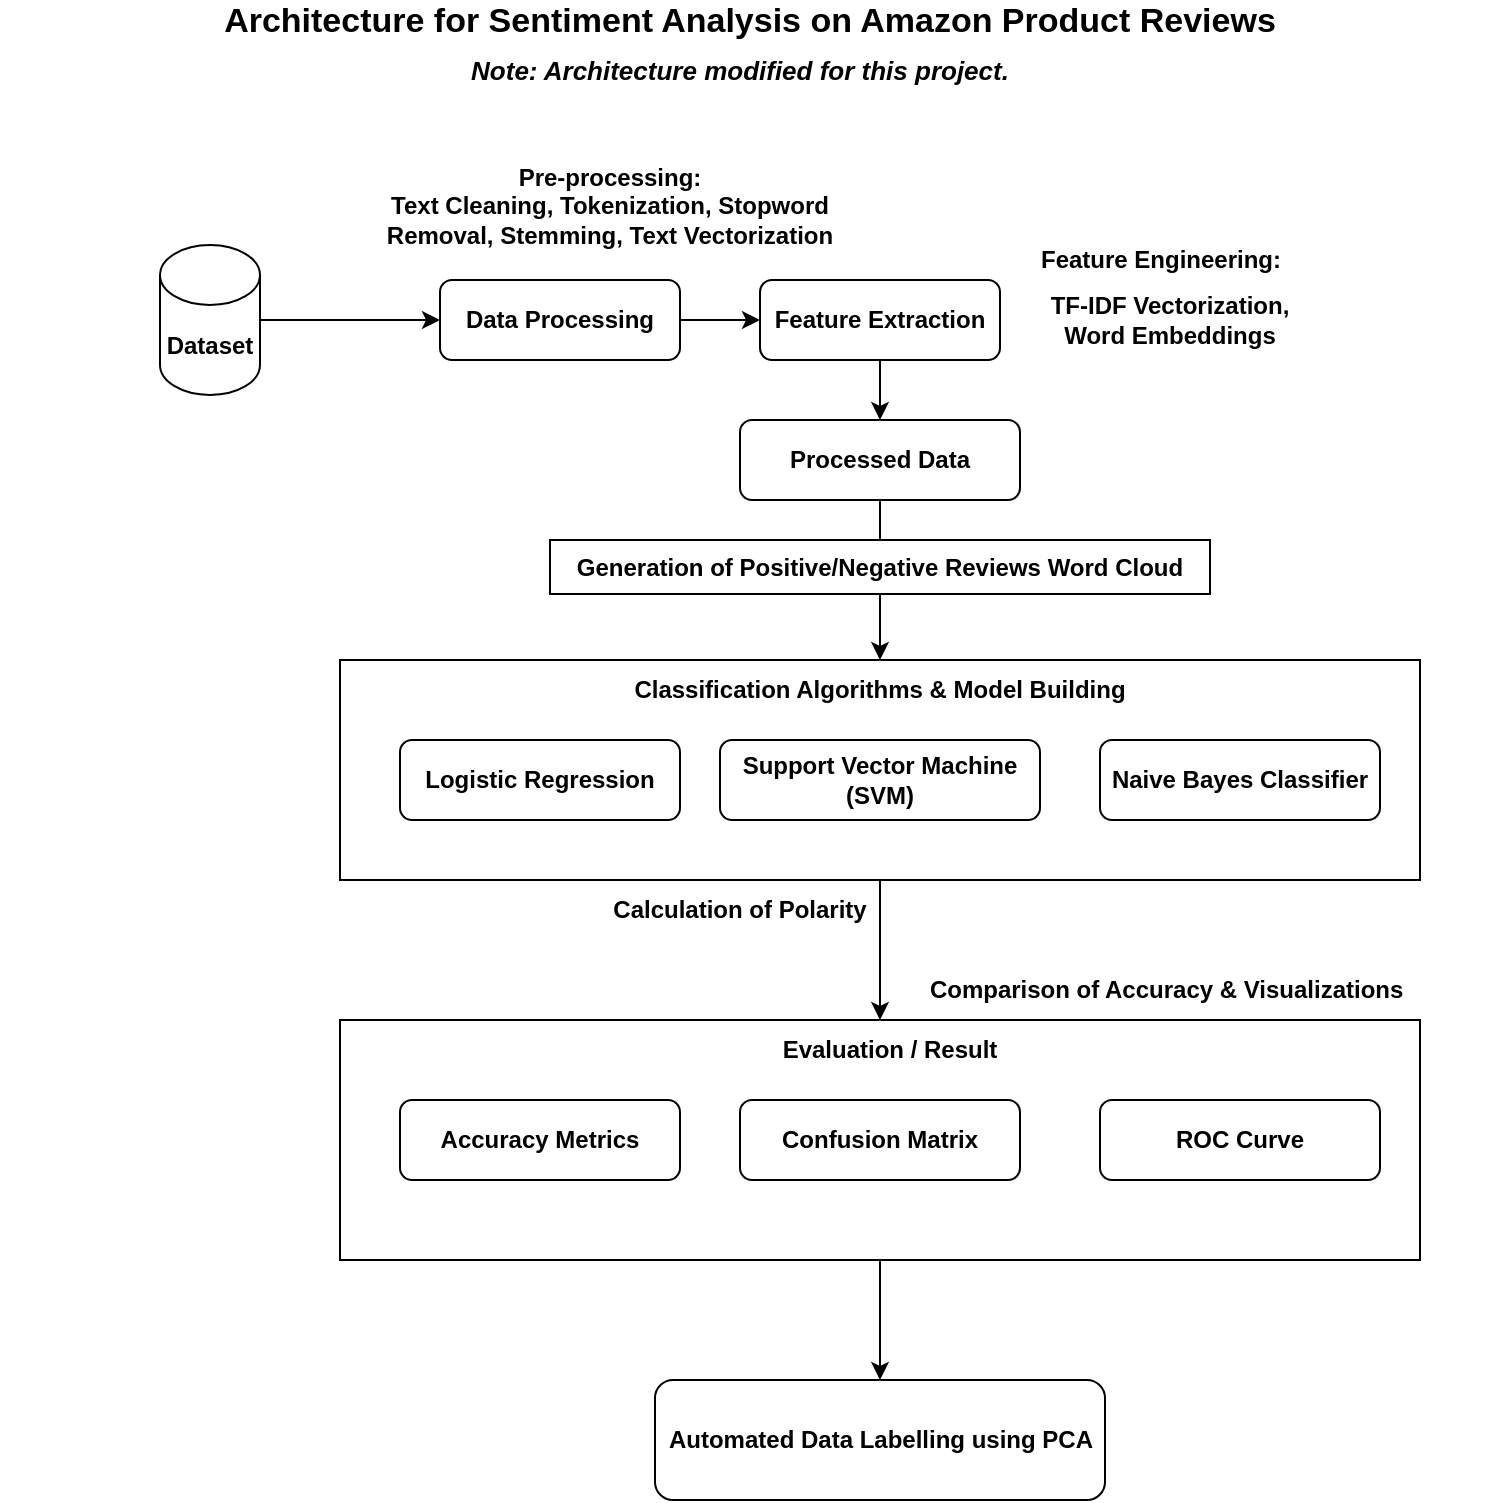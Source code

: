 <mxfile version="24.3.1" type="device">
  <diagram id="C5RBs43oDa-KdzZeNtuy" name="Page-1">
    <mxGraphModel dx="826" dy="1620" grid="1" gridSize="10" guides="1" tooltips="1" connect="1" arrows="1" fold="1" page="1" pageScale="1" pageWidth="827" pageHeight="1169" math="0" shadow="0">
      <root>
        <mxCell id="WIyWlLk6GJQsqaUBKTNV-0" />
        <mxCell id="WIyWlLk6GJQsqaUBKTNV-1" parent="WIyWlLk6GJQsqaUBKTNV-0" />
        <mxCell id="HNep3A-zDgl4aG7HKIpo-38" style="edgeStyle=orthogonalEdgeStyle;rounded=0;orthogonalLoop=1;jettySize=auto;html=1;exitX=0.5;exitY=1;exitDx=0;exitDy=0;entryX=0.5;entryY=0;entryDx=0;entryDy=0;" edge="1" parent="WIyWlLk6GJQsqaUBKTNV-1" source="HNep3A-zDgl4aG7HKIpo-33" target="HNep3A-zDgl4aG7HKIpo-37">
          <mxGeometry relative="1" as="geometry" />
        </mxCell>
        <mxCell id="HNep3A-zDgl4aG7HKIpo-33" value="" style="rounded=0;whiteSpace=wrap;html=1;" vertex="1" parent="WIyWlLk6GJQsqaUBKTNV-1">
          <mxGeometry x="170" y="450" width="540" height="120" as="geometry" />
        </mxCell>
        <mxCell id="HNep3A-zDgl4aG7HKIpo-34" style="edgeStyle=orthogonalEdgeStyle;rounded=0;orthogonalLoop=1;jettySize=auto;html=1;exitX=0.5;exitY=1;exitDx=0;exitDy=0;entryX=0.5;entryY=0;entryDx=0;entryDy=0;" edge="1" parent="WIyWlLk6GJQsqaUBKTNV-1" source="HNep3A-zDgl4aG7HKIpo-29" target="HNep3A-zDgl4aG7HKIpo-33">
          <mxGeometry relative="1" as="geometry" />
        </mxCell>
        <mxCell id="HNep3A-zDgl4aG7HKIpo-29" value="" style="rounded=0;whiteSpace=wrap;html=1;" vertex="1" parent="WIyWlLk6GJQsqaUBKTNV-1">
          <mxGeometry x="170" y="270" width="540" height="110" as="geometry" />
        </mxCell>
        <mxCell id="HNep3A-zDgl4aG7HKIpo-3" style="edgeStyle=orthogonalEdgeStyle;rounded=0;orthogonalLoop=1;jettySize=auto;html=1;exitX=1;exitY=0.5;exitDx=0;exitDy=0;exitPerimeter=0;entryX=0;entryY=0.5;entryDx=0;entryDy=0;" edge="1" parent="WIyWlLk6GJQsqaUBKTNV-1" source="HNep3A-zDgl4aG7HKIpo-0" target="HNep3A-zDgl4aG7HKIpo-2">
          <mxGeometry relative="1" as="geometry" />
        </mxCell>
        <mxCell id="HNep3A-zDgl4aG7HKIpo-0" value="&lt;b&gt;Dataset&lt;/b&gt;" style="shape=cylinder3;whiteSpace=wrap;html=1;boundedLbl=1;backgroundOutline=1;size=15;" vertex="1" parent="WIyWlLk6GJQsqaUBKTNV-1">
          <mxGeometry x="80" y="62.5" width="50" height="75" as="geometry" />
        </mxCell>
        <mxCell id="HNep3A-zDgl4aG7HKIpo-20" style="edgeStyle=orthogonalEdgeStyle;rounded=0;orthogonalLoop=1;jettySize=auto;html=1;exitX=1;exitY=0.5;exitDx=0;exitDy=0;entryX=0;entryY=0.5;entryDx=0;entryDy=0;" edge="1" parent="WIyWlLk6GJQsqaUBKTNV-1" source="HNep3A-zDgl4aG7HKIpo-2" target="HNep3A-zDgl4aG7HKIpo-4">
          <mxGeometry relative="1" as="geometry" />
        </mxCell>
        <mxCell id="HNep3A-zDgl4aG7HKIpo-2" value="&lt;b&gt;Data Processing&lt;/b&gt;" style="rounded=1;whiteSpace=wrap;html=1;" vertex="1" parent="WIyWlLk6GJQsqaUBKTNV-1">
          <mxGeometry x="220" y="80" width="120" height="40" as="geometry" />
        </mxCell>
        <mxCell id="HNep3A-zDgl4aG7HKIpo-21" style="edgeStyle=orthogonalEdgeStyle;rounded=0;orthogonalLoop=1;jettySize=auto;html=1;exitX=0.5;exitY=1;exitDx=0;exitDy=0;entryX=0.5;entryY=0;entryDx=0;entryDy=0;" edge="1" parent="WIyWlLk6GJQsqaUBKTNV-1" source="HNep3A-zDgl4aG7HKIpo-4" target="HNep3A-zDgl4aG7HKIpo-5">
          <mxGeometry relative="1" as="geometry" />
        </mxCell>
        <mxCell id="HNep3A-zDgl4aG7HKIpo-4" value="&lt;b&gt;Feature Extraction&lt;/b&gt;" style="rounded=1;whiteSpace=wrap;html=1;" vertex="1" parent="WIyWlLk6GJQsqaUBKTNV-1">
          <mxGeometry x="380" y="80" width="120" height="40" as="geometry" />
        </mxCell>
        <mxCell id="HNep3A-zDgl4aG7HKIpo-22" style="edgeStyle=orthogonalEdgeStyle;rounded=0;orthogonalLoop=1;jettySize=auto;html=1;exitX=0.5;exitY=1;exitDx=0;exitDy=0;entryX=0.5;entryY=0;entryDx=0;entryDy=0;" edge="1" parent="WIyWlLk6GJQsqaUBKTNV-1" source="HNep3A-zDgl4aG7HKIpo-5" target="HNep3A-zDgl4aG7HKIpo-15">
          <mxGeometry relative="1" as="geometry" />
        </mxCell>
        <mxCell id="HNep3A-zDgl4aG7HKIpo-5" value="&lt;b&gt;Processed Data&lt;/b&gt;" style="rounded=1;whiteSpace=wrap;html=1;" vertex="1" parent="WIyWlLk6GJQsqaUBKTNV-1">
          <mxGeometry x="370" y="150" width="140" height="40" as="geometry" />
        </mxCell>
        <mxCell id="HNep3A-zDgl4aG7HKIpo-15" value="&lt;b&gt;Classification Algorithms &amp;amp; Model Building&lt;/b&gt;" style="text;html=1;align=center;verticalAlign=middle;whiteSpace=wrap;rounded=0;" vertex="1" parent="WIyWlLk6GJQsqaUBKTNV-1">
          <mxGeometry x="305" y="270" width="270" height="30" as="geometry" />
        </mxCell>
        <mxCell id="HNep3A-zDgl4aG7HKIpo-18" value="&lt;b&gt;Pre-processing:&lt;br&gt;&lt;span style=&quot;font-size: medium; text-align: start;&quot;&gt;&lt;/span&gt;&lt;/b&gt;&lt;div&gt;&lt;b&gt;Text Cleaning, Tokenization, Stopword Removal, Stemming, Text Vectorization&lt;/b&gt;&lt;br&gt;&lt;/div&gt;" style="text;html=1;align=center;verticalAlign=middle;whiteSpace=wrap;rounded=0;" vertex="1" parent="WIyWlLk6GJQsqaUBKTNV-1">
          <mxGeometry x="170" y="22.5" width="270" height="40" as="geometry" />
        </mxCell>
        <mxCell id="HNep3A-zDgl4aG7HKIpo-23" value="&lt;b&gt;Comparison of Accuracy &amp;amp;&amp;nbsp;Visualizations&lt;/b&gt;&amp;nbsp;" style="text;html=1;align=center;verticalAlign=middle;whiteSpace=wrap;rounded=0;" vertex="1" parent="WIyWlLk6GJQsqaUBKTNV-1">
          <mxGeometry x="460" y="420" width="250" height="30" as="geometry" />
        </mxCell>
        <mxCell id="HNep3A-zDgl4aG7HKIpo-24" value="&lt;b&gt;TF-IDF Vectorization, Word Embeddings&lt;/b&gt;" style="text;html=1;align=center;verticalAlign=middle;whiteSpace=wrap;rounded=0;" vertex="1" parent="WIyWlLk6GJQsqaUBKTNV-1">
          <mxGeometry x="520" y="85" width="130" height="30" as="geometry" />
        </mxCell>
        <mxCell id="HNep3A-zDgl4aG7HKIpo-25" value="&lt;b&gt;Logistic Regression&lt;/b&gt;" style="rounded=1;whiteSpace=wrap;html=1;" vertex="1" parent="WIyWlLk6GJQsqaUBKTNV-1">
          <mxGeometry x="200" y="310" width="140" height="40" as="geometry" />
        </mxCell>
        <mxCell id="HNep3A-zDgl4aG7HKIpo-27" value="&lt;b&gt;Support Vector Machine (SVM)&lt;/b&gt;" style="rounded=1;whiteSpace=wrap;html=1;" vertex="1" parent="WIyWlLk6GJQsqaUBKTNV-1">
          <mxGeometry x="360" y="310" width="160" height="40" as="geometry" />
        </mxCell>
        <mxCell id="HNep3A-zDgl4aG7HKIpo-28" value="&lt;b&gt;Naive Bayes Classifier&lt;/b&gt;" style="rounded=1;whiteSpace=wrap;html=1;" vertex="1" parent="WIyWlLk6GJQsqaUBKTNV-1">
          <mxGeometry x="550" y="310" width="140" height="40" as="geometry" />
        </mxCell>
        <mxCell id="HNep3A-zDgl4aG7HKIpo-30" value="&lt;b&gt;Accuracy Metrics&lt;/b&gt;" style="rounded=1;whiteSpace=wrap;html=1;" vertex="1" parent="WIyWlLk6GJQsqaUBKTNV-1">
          <mxGeometry x="200" y="490" width="140" height="40" as="geometry" />
        </mxCell>
        <mxCell id="HNep3A-zDgl4aG7HKIpo-31" value="&lt;b&gt;Confusion Matrix&lt;/b&gt;" style="rounded=1;whiteSpace=wrap;html=1;" vertex="1" parent="WIyWlLk6GJQsqaUBKTNV-1">
          <mxGeometry x="370" y="490" width="140" height="40" as="geometry" />
        </mxCell>
        <mxCell id="HNep3A-zDgl4aG7HKIpo-32" value="&lt;b&gt;ROC Curve&lt;/b&gt;" style="rounded=1;whiteSpace=wrap;html=1;" vertex="1" parent="WIyWlLk6GJQsqaUBKTNV-1">
          <mxGeometry x="550" y="490" width="140" height="40" as="geometry" />
        </mxCell>
        <mxCell id="HNep3A-zDgl4aG7HKIpo-35" value="&lt;b&gt;Evaluation / Result&lt;/b&gt;" style="text;html=1;align=center;verticalAlign=middle;whiteSpace=wrap;rounded=0;" vertex="1" parent="WIyWlLk6GJQsqaUBKTNV-1">
          <mxGeometry x="390" y="450" width="110" height="30" as="geometry" />
        </mxCell>
        <mxCell id="HNep3A-zDgl4aG7HKIpo-36" value="&lt;b&gt;Feature Engineering:&lt;/b&gt;" style="text;html=1;align=center;verticalAlign=middle;resizable=0;points=[];autosize=1;strokeColor=none;fillColor=none;" vertex="1" parent="WIyWlLk6GJQsqaUBKTNV-1">
          <mxGeometry x="510" y="55" width="140" height="30" as="geometry" />
        </mxCell>
        <mxCell id="HNep3A-zDgl4aG7HKIpo-37" value="&lt;b&gt;Automated Data Labelling using PCA&lt;/b&gt;" style="rounded=1;whiteSpace=wrap;html=1;" vertex="1" parent="WIyWlLk6GJQsqaUBKTNV-1">
          <mxGeometry x="327.5" y="630" width="225" height="60" as="geometry" />
        </mxCell>
        <mxCell id="HNep3A-zDgl4aG7HKIpo-39" value="&lt;p style=&quot;margin: 0in 0in 6pt; font-family: Aptos, sans-serif;&quot; align=&quot;center&quot; class=&quot;MsoNormal&quot;&gt;&lt;b style=&quot;&quot;&gt;&lt;span style=&quot;font-family: Calibri, sans-serif;&quot;&gt;&lt;font style=&quot;font-size: 17px;&quot;&gt;Architecture for Sentiment Analysis on Amazon Product Reviews&lt;/font&gt;&lt;/span&gt;&lt;/b&gt;&lt;/p&gt;" style="text;html=1;align=center;verticalAlign=middle;whiteSpace=wrap;rounded=0;" vertex="1" parent="WIyWlLk6GJQsqaUBKTNV-1">
          <mxGeometry y="-60" width="750" height="30" as="geometry" />
        </mxCell>
        <mxCell id="HNep3A-zDgl4aG7HKIpo-44" value="&lt;b&gt;Calculation of Polarity&lt;/b&gt;" style="text;html=1;align=center;verticalAlign=middle;whiteSpace=wrap;rounded=0;" vertex="1" parent="WIyWlLk6GJQsqaUBKTNV-1">
          <mxGeometry x="300" y="380" width="140" height="30" as="geometry" />
        </mxCell>
        <mxCell id="HNep3A-zDgl4aG7HKIpo-46" value="&lt;b style=&quot;text-wrap: nowrap;&quot;&gt;Generation of Positive/Negative Reviews Word Cloud&lt;/b&gt;" style="rounded=0;whiteSpace=wrap;html=1;" vertex="1" parent="WIyWlLk6GJQsqaUBKTNV-1">
          <mxGeometry x="275" y="210" width="330" height="27" as="geometry" />
        </mxCell>
        <mxCell id="HNep3A-zDgl4aG7HKIpo-48" value="&lt;b style=&quot;font-family: Aptos, sans-serif; text-align: start;&quot;&gt;&lt;i style=&quot;&quot;&gt;&lt;span style=&quot;font-family: Calibri, sans-serif;&quot;&gt;&lt;font style=&quot;font-size: 13px;&quot;&gt;Note: Architecture modified for this project.&lt;/font&gt;&lt;/span&gt;&lt;/i&gt;&lt;/b&gt;" style="text;html=1;align=center;verticalAlign=middle;whiteSpace=wrap;rounded=0;" vertex="1" parent="WIyWlLk6GJQsqaUBKTNV-1">
          <mxGeometry x="150" y="-40" width="440" height="30" as="geometry" />
        </mxCell>
      </root>
    </mxGraphModel>
  </diagram>
</mxfile>
